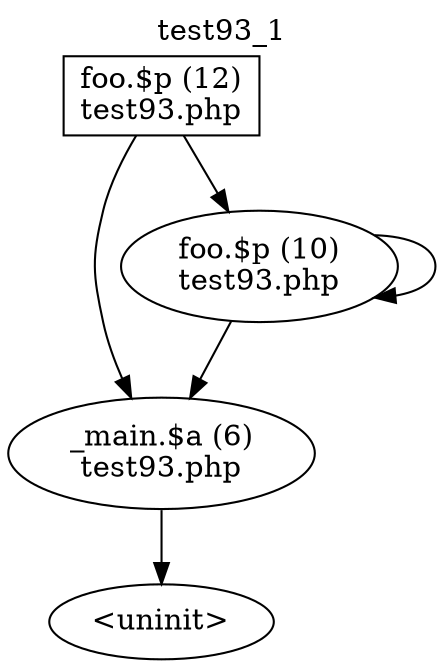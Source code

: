digraph cfg {
  label="test93_1";
  labelloc=t;
  n1 [shape=box, label="foo.$p (12)\ntest93.php"];
  n2 [shape=ellipse, label="_main.$a (6)\ntest93.php"];
  n3 [shape=ellipse, label="foo.$p (10)\ntest93.php"];
  n4 [shape=ellipse, label="<uninit>"];
  n1 -> n2;
  n1 -> n3;
  n2 -> n4;
  n3 -> n2;
  n3 -> n3;
}
